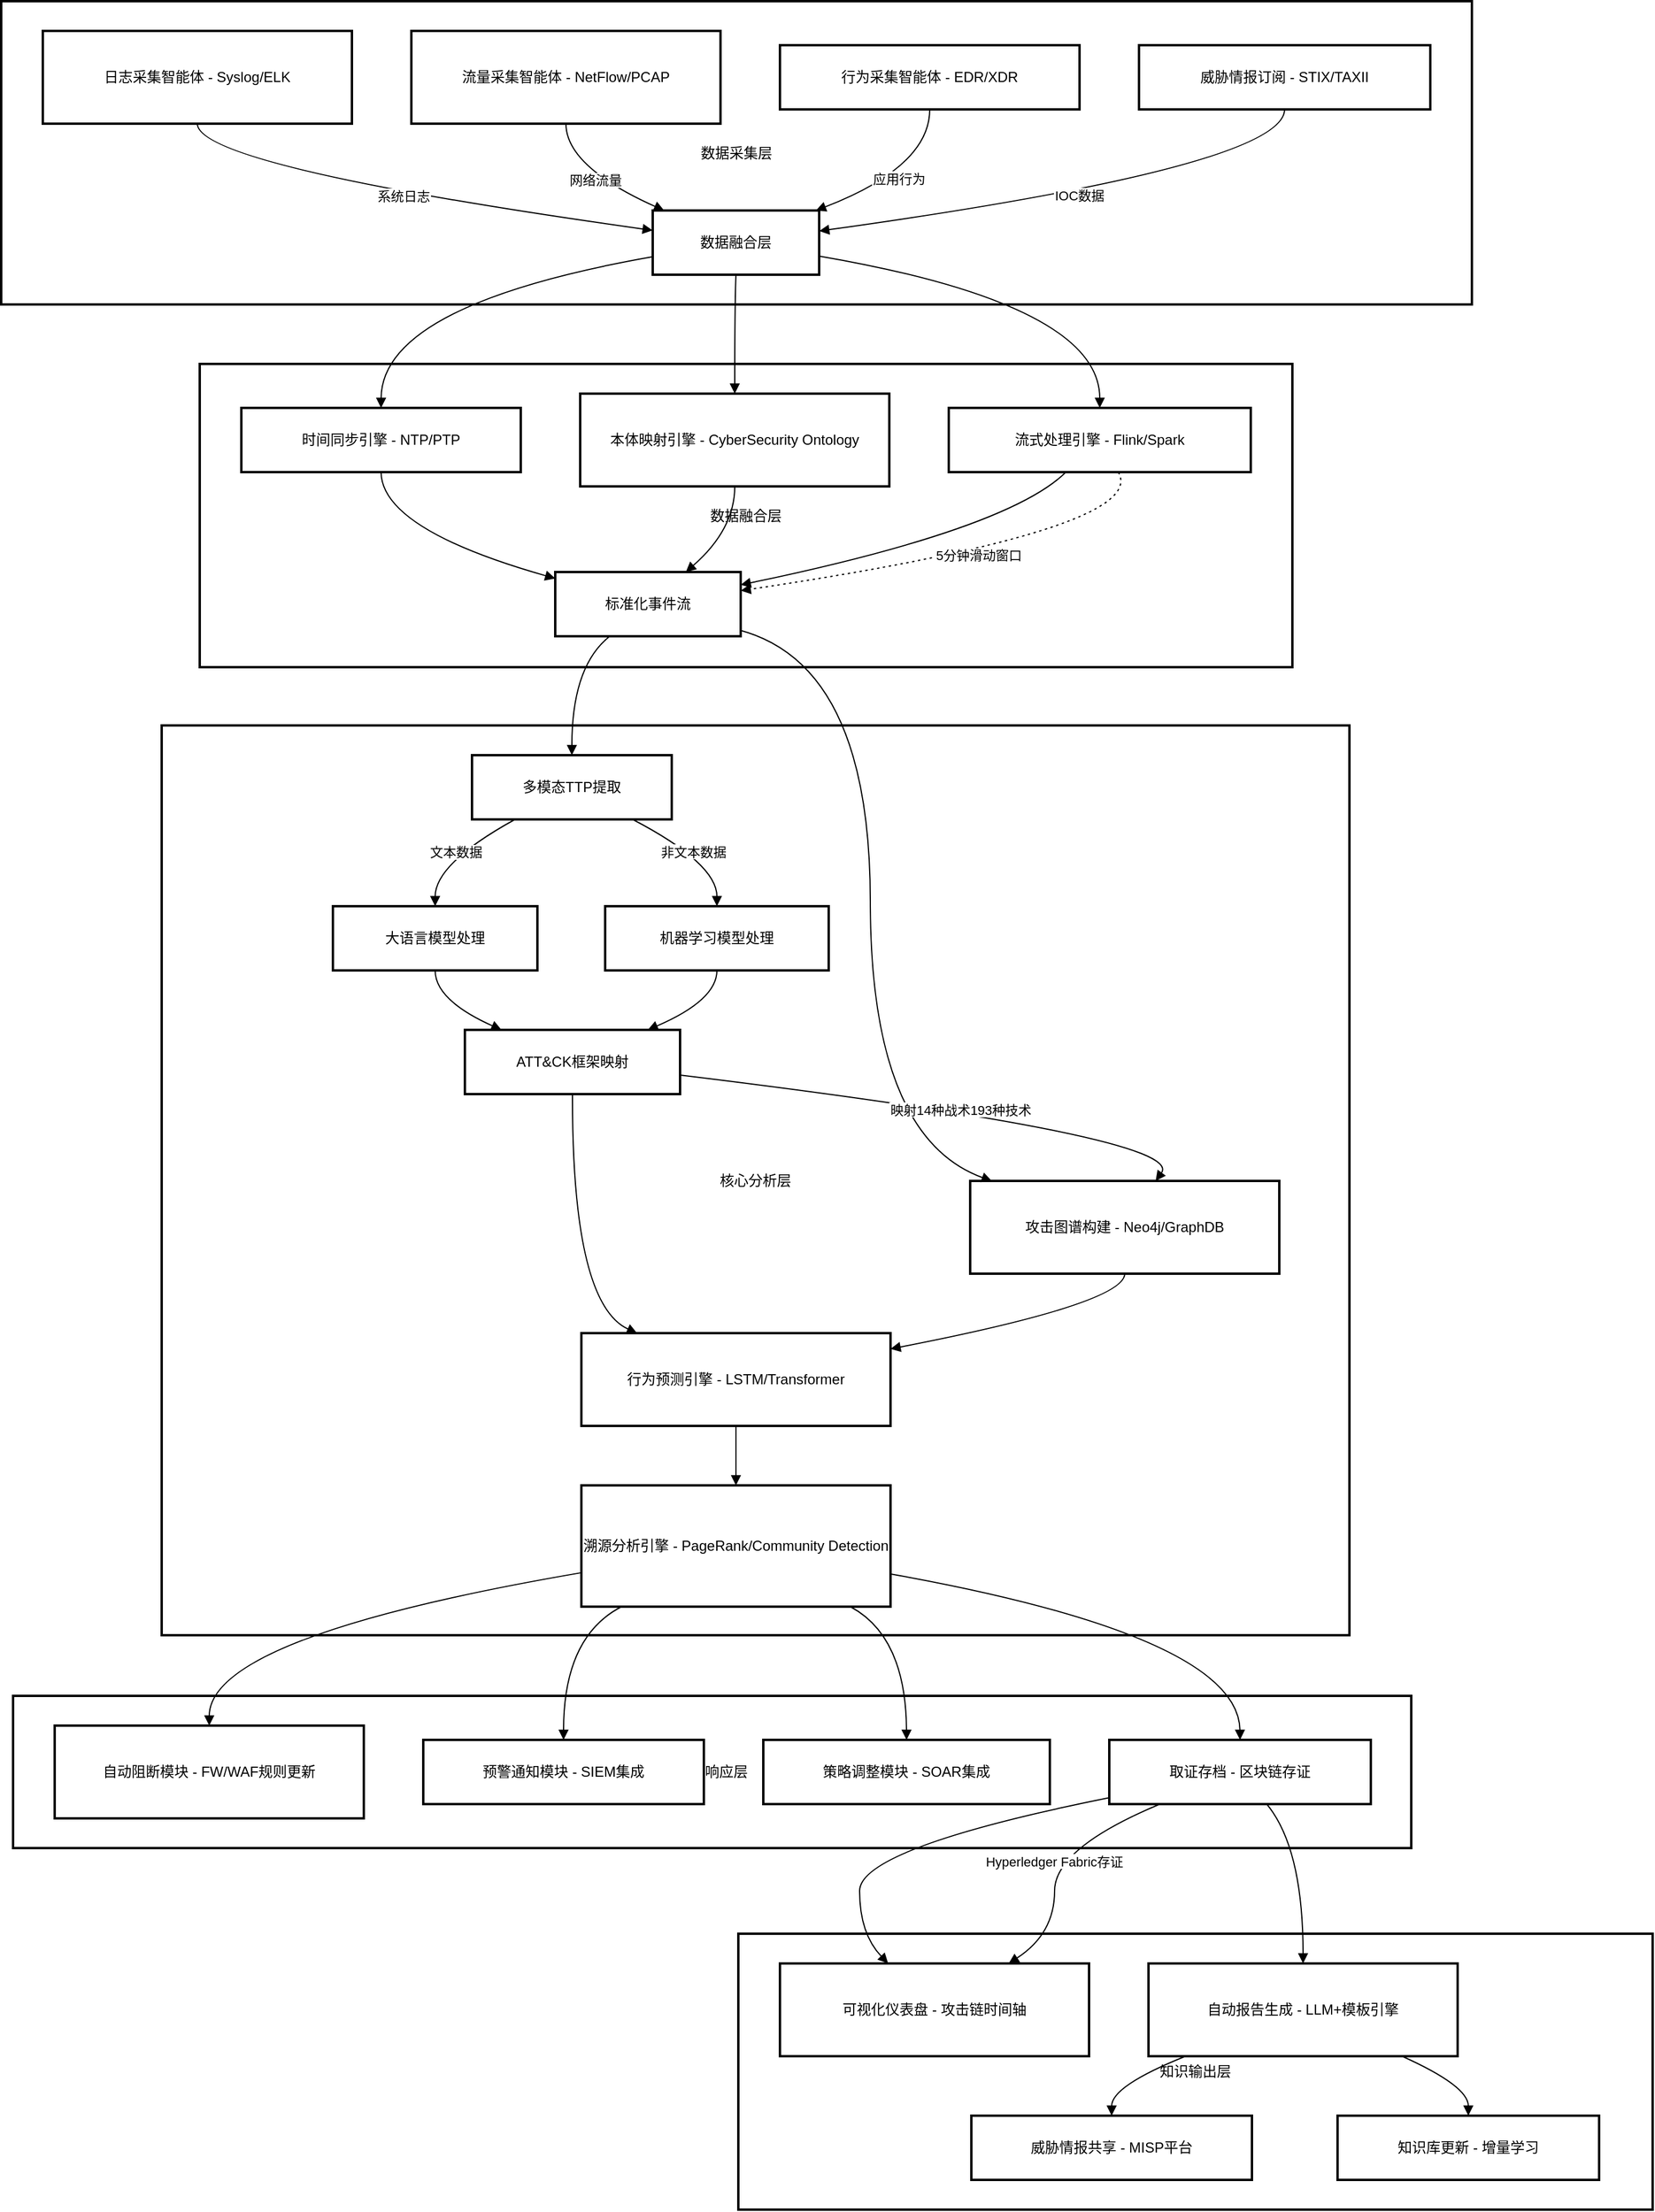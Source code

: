 <mxfile version="26.2.12">
  <diagram name="第 1 页" id="VcLkl0DjtwfKfGCXOayo">
    <mxGraphModel dx="1123" dy="908" grid="1" gridSize="10" guides="1" tooltips="1" connect="1" arrows="1" fold="1" page="1" pageScale="1" pageWidth="827" pageHeight="1169" math="0" shadow="0">
      <root>
        <mxCell id="0" />
        <mxCell id="1" parent="0" />
        <mxCell id="5BGThOlsVbfI0CAh1rRV-1" value="知识输出层" style="whiteSpace=wrap;strokeWidth=2;" vertex="1" parent="1">
          <mxGeometry x="640" y="1645" width="769" height="232" as="geometry" />
        </mxCell>
        <mxCell id="5BGThOlsVbfI0CAh1rRV-2" value="决策响应层" style="whiteSpace=wrap;strokeWidth=2;" vertex="1" parent="1">
          <mxGeometry x="30" y="1445" width="1176" height="128" as="geometry" />
        </mxCell>
        <mxCell id="5BGThOlsVbfI0CAh1rRV-3" value="核心分析层" style="whiteSpace=wrap;strokeWidth=2;" vertex="1" parent="1">
          <mxGeometry x="155" y="629" width="999" height="765" as="geometry" />
        </mxCell>
        <mxCell id="5BGThOlsVbfI0CAh1rRV-4" value="数据融合层" style="whiteSpace=wrap;strokeWidth=2;" vertex="1" parent="1">
          <mxGeometry x="187" y="325" width="919" height="255" as="geometry" />
        </mxCell>
        <mxCell id="5BGThOlsVbfI0CAh1rRV-5" value="数据采集层" style="whiteSpace=wrap;strokeWidth=2;" vertex="1" parent="1">
          <mxGeometry x="20" y="20" width="1237" height="255" as="geometry" />
        </mxCell>
        <mxCell id="5BGThOlsVbfI0CAh1rRV-6" value="日志采集智能体 - Syslog/ELK" style="whiteSpace=wrap;strokeWidth=2;" vertex="1" parent="1">
          <mxGeometry x="55" y="45" width="260" height="78" as="geometry" />
        </mxCell>
        <mxCell id="5BGThOlsVbfI0CAh1rRV-7" value="数据融合层" style="whiteSpace=wrap;strokeWidth=2;" vertex="1" parent="1">
          <mxGeometry x="568" y="196" width="140" height="54" as="geometry" />
        </mxCell>
        <mxCell id="5BGThOlsVbfI0CAh1rRV-8" value="流量采集智能体 - NetFlow/PCAP" style="whiteSpace=wrap;strokeWidth=2;" vertex="1" parent="1">
          <mxGeometry x="365" y="45" width="260" height="78" as="geometry" />
        </mxCell>
        <mxCell id="5BGThOlsVbfI0CAh1rRV-9" value="行为采集智能体 - EDR/XDR" style="whiteSpace=wrap;strokeWidth=2;" vertex="1" parent="1">
          <mxGeometry x="675" y="57" width="252" height="54" as="geometry" />
        </mxCell>
        <mxCell id="5BGThOlsVbfI0CAh1rRV-10" value="威胁情报订阅 - STIX/TAXII" style="whiteSpace=wrap;strokeWidth=2;" vertex="1" parent="1">
          <mxGeometry x="977" y="57" width="245" height="54" as="geometry" />
        </mxCell>
        <mxCell id="5BGThOlsVbfI0CAh1rRV-11" value="时间同步引擎 - NTP/PTP" style="whiteSpace=wrap;strokeWidth=2;" vertex="1" parent="1">
          <mxGeometry x="222" y="362" width="235" height="54" as="geometry" />
        </mxCell>
        <mxCell id="5BGThOlsVbfI0CAh1rRV-12" value="本体映射引擎 - CyberSecurity Ontology" style="whiteSpace=wrap;strokeWidth=2;" vertex="1" parent="1">
          <mxGeometry x="507" y="350" width="260" height="78" as="geometry" />
        </mxCell>
        <mxCell id="5BGThOlsVbfI0CAh1rRV-13" value="流式处理引擎 - Flink/Spark" style="whiteSpace=wrap;strokeWidth=2;" vertex="1" parent="1">
          <mxGeometry x="817" y="362" width="254" height="54" as="geometry" />
        </mxCell>
        <mxCell id="5BGThOlsVbfI0CAh1rRV-14" value="标准化事件流" style="whiteSpace=wrap;strokeWidth=2;" vertex="1" parent="1">
          <mxGeometry x="486" y="500" width="156" height="54" as="geometry" />
        </mxCell>
        <mxCell id="5BGThOlsVbfI0CAh1rRV-15" value="多模态TTP提取" style="whiteSpace=wrap;strokeWidth=2;" vertex="1" parent="1">
          <mxGeometry x="416" y="654" width="168" height="54" as="geometry" />
        </mxCell>
        <mxCell id="5BGThOlsVbfI0CAh1rRV-16" value="大语言模型处理" style="whiteSpace=wrap;strokeWidth=2;" vertex="1" parent="1">
          <mxGeometry x="299" y="781" width="172" height="54" as="geometry" />
        </mxCell>
        <mxCell id="5BGThOlsVbfI0CAh1rRV-17" value="机器学习模型处理" style="whiteSpace=wrap;strokeWidth=2;" vertex="1" parent="1">
          <mxGeometry x="528" y="781" width="188" height="54" as="geometry" />
        </mxCell>
        <mxCell id="5BGThOlsVbfI0CAh1rRV-18" value="ATT&amp;CK框架映射" style="whiteSpace=wrap;strokeWidth=2;" vertex="1" parent="1">
          <mxGeometry x="410" y="885" width="181" height="54" as="geometry" />
        </mxCell>
        <mxCell id="5BGThOlsVbfI0CAh1rRV-19" value="攻击图谱构建 - Neo4j/GraphDB" style="whiteSpace=wrap;strokeWidth=2;" vertex="1" parent="1">
          <mxGeometry x="835" y="1012" width="260" height="78" as="geometry" />
        </mxCell>
        <mxCell id="5BGThOlsVbfI0CAh1rRV-20" value="行为预测引擎 - LSTM/Transformer" style="whiteSpace=wrap;strokeWidth=2;" vertex="1" parent="1">
          <mxGeometry x="508" y="1140" width="260" height="78" as="geometry" />
        </mxCell>
        <mxCell id="5BGThOlsVbfI0CAh1rRV-21" value="溯源分析引擎 - PageRank/Community Detection" style="whiteSpace=wrap;strokeWidth=2;" vertex="1" parent="1">
          <mxGeometry x="508" y="1268" width="260" height="102" as="geometry" />
        </mxCell>
        <mxCell id="5BGThOlsVbfI0CAh1rRV-22" value="自动阻断模块 - FW/WAF规则更新" style="whiteSpace=wrap;strokeWidth=2;" vertex="1" parent="1">
          <mxGeometry x="65" y="1470" width="260" height="78" as="geometry" />
        </mxCell>
        <mxCell id="5BGThOlsVbfI0CAh1rRV-23" value="预警通知模块 - SIEM集成" style="whiteSpace=wrap;strokeWidth=2;" vertex="1" parent="1">
          <mxGeometry x="375" y="1482" width="236" height="54" as="geometry" />
        </mxCell>
        <mxCell id="5BGThOlsVbfI0CAh1rRV-24" value="策略调整模块 - SOAR集成" style="whiteSpace=wrap;strokeWidth=2;" vertex="1" parent="1">
          <mxGeometry x="661" y="1482" width="241" height="54" as="geometry" />
        </mxCell>
        <mxCell id="5BGThOlsVbfI0CAh1rRV-25" value="取证存档 - 区块链存证" style="whiteSpace=wrap;strokeWidth=2;" vertex="1" parent="1">
          <mxGeometry x="952" y="1482" width="220" height="54" as="geometry" />
        </mxCell>
        <mxCell id="5BGThOlsVbfI0CAh1rRV-26" value="可视化仪表盘 - 攻击链时间轴" style="whiteSpace=wrap;strokeWidth=2;" vertex="1" parent="1">
          <mxGeometry x="675" y="1670" width="260" height="78" as="geometry" />
        </mxCell>
        <mxCell id="5BGThOlsVbfI0CAh1rRV-27" value="自动报告生成 - LLM+模板引擎" style="whiteSpace=wrap;strokeWidth=2;" vertex="1" parent="1">
          <mxGeometry x="985" y="1670" width="260" height="78" as="geometry" />
        </mxCell>
        <mxCell id="5BGThOlsVbfI0CAh1rRV-28" value="威胁情报共享 - MISP平台" style="whiteSpace=wrap;strokeWidth=2;" vertex="1" parent="1">
          <mxGeometry x="836" y="1798" width="236" height="54" as="geometry" />
        </mxCell>
        <mxCell id="5BGThOlsVbfI0CAh1rRV-29" value="知识库更新 - 增量学习" style="whiteSpace=wrap;strokeWidth=2;" vertex="1" parent="1">
          <mxGeometry x="1144" y="1798" width="220" height="54" as="geometry" />
        </mxCell>
        <mxCell id="5BGThOlsVbfI0CAh1rRV-30" value="系统日志" style="curved=1;startArrow=none;endArrow=block;exitX=0.5;exitY=1;entryX=0;entryY=0.31;rounded=0;" edge="1" parent="1" source="5BGThOlsVbfI0CAh1rRV-6" target="5BGThOlsVbfI0CAh1rRV-7">
          <mxGeometry relative="1" as="geometry">
            <Array as="points">
              <mxPoint x="185" y="159" />
            </Array>
          </mxGeometry>
        </mxCell>
        <mxCell id="5BGThOlsVbfI0CAh1rRV-31" value="网络流量" style="curved=1;startArrow=none;endArrow=block;exitX=0.5;exitY=1;entryX=0.06;entryY=-0.01;rounded=0;" edge="1" parent="1" source="5BGThOlsVbfI0CAh1rRV-8" target="5BGThOlsVbfI0CAh1rRV-7">
          <mxGeometry relative="1" as="geometry">
            <Array as="points">
              <mxPoint x="495" y="159" />
            </Array>
          </mxGeometry>
        </mxCell>
        <mxCell id="5BGThOlsVbfI0CAh1rRV-32" value="应用行为" style="curved=1;startArrow=none;endArrow=block;exitX=0.5;exitY=1;entryX=0.99;entryY=-0.01;rounded=0;" edge="1" parent="1" source="5BGThOlsVbfI0CAh1rRV-9" target="5BGThOlsVbfI0CAh1rRV-7">
          <mxGeometry relative="1" as="geometry">
            <Array as="points">
              <mxPoint x="801" y="159" />
            </Array>
          </mxGeometry>
        </mxCell>
        <mxCell id="5BGThOlsVbfI0CAh1rRV-33" value="IOC数据" style="curved=1;startArrow=none;endArrow=block;exitX=0.5;exitY=1;entryX=1;entryY=0.32;rounded=0;" edge="1" parent="1" source="5BGThOlsVbfI0CAh1rRV-10" target="5BGThOlsVbfI0CAh1rRV-7">
          <mxGeometry relative="1" as="geometry">
            <Array as="points">
              <mxPoint x="1099" y="159" />
            </Array>
          </mxGeometry>
        </mxCell>
        <mxCell id="5BGThOlsVbfI0CAh1rRV-34" value="" style="curved=1;startArrow=none;endArrow=block;exitX=0;exitY=0.72;entryX=0.5;entryY=-0.01;rounded=0;" edge="1" parent="1" source="5BGThOlsVbfI0CAh1rRV-7" target="5BGThOlsVbfI0CAh1rRV-11">
          <mxGeometry relative="1" as="geometry">
            <Array as="points">
              <mxPoint x="340" y="275" />
            </Array>
          </mxGeometry>
        </mxCell>
        <mxCell id="5BGThOlsVbfI0CAh1rRV-35" value="" style="curved=1;startArrow=none;endArrow=block;exitX=0.5;exitY=0.99;entryX=0.5;entryY=0;rounded=0;" edge="1" parent="1" source="5BGThOlsVbfI0CAh1rRV-7" target="5BGThOlsVbfI0CAh1rRV-12">
          <mxGeometry relative="1" as="geometry">
            <Array as="points">
              <mxPoint x="637" y="275" />
            </Array>
          </mxGeometry>
        </mxCell>
        <mxCell id="5BGThOlsVbfI0CAh1rRV-36" value="" style="curved=1;startArrow=none;endArrow=block;exitX=1;exitY=0.71;entryX=0.5;entryY=-0.01;rounded=0;" edge="1" parent="1" source="5BGThOlsVbfI0CAh1rRV-7" target="5BGThOlsVbfI0CAh1rRV-13">
          <mxGeometry relative="1" as="geometry">
            <Array as="points">
              <mxPoint x="944" y="275" />
            </Array>
          </mxGeometry>
        </mxCell>
        <mxCell id="5BGThOlsVbfI0CAh1rRV-37" value="" style="curved=1;startArrow=none;endArrow=block;exitX=0.5;exitY=0.99;entryX=0;entryY=0.1;rounded=0;" edge="1" parent="1" source="5BGThOlsVbfI0CAh1rRV-11" target="5BGThOlsVbfI0CAh1rRV-14">
          <mxGeometry relative="1" as="geometry">
            <Array as="points">
              <mxPoint x="340" y="464" />
            </Array>
          </mxGeometry>
        </mxCell>
        <mxCell id="5BGThOlsVbfI0CAh1rRV-38" value="" style="curved=1;startArrow=none;endArrow=block;exitX=0.5;exitY=1;entryX=0.7;entryY=0.01;rounded=0;" edge="1" parent="1" source="5BGThOlsVbfI0CAh1rRV-12" target="5BGThOlsVbfI0CAh1rRV-14">
          <mxGeometry relative="1" as="geometry">
            <Array as="points">
              <mxPoint x="637" y="464" />
            </Array>
          </mxGeometry>
        </mxCell>
        <mxCell id="5BGThOlsVbfI0CAh1rRV-39" value="" style="curved=1;startArrow=none;endArrow=block;exitX=0.39;exitY=0.99;entryX=1;entryY=0.2;rounded=0;" edge="1" parent="1" source="5BGThOlsVbfI0CAh1rRV-13" target="5BGThOlsVbfI0CAh1rRV-14">
          <mxGeometry relative="1" as="geometry">
            <Array as="points">
              <mxPoint x="867" y="464" />
            </Array>
          </mxGeometry>
        </mxCell>
        <mxCell id="5BGThOlsVbfI0CAh1rRV-40" value="" style="curved=1;startArrow=none;endArrow=block;exitX=0.29;exitY=1.01;entryX=0.5;entryY=0.01;rounded=0;" edge="1" parent="1" source="5BGThOlsVbfI0CAh1rRV-14" target="5BGThOlsVbfI0CAh1rRV-15">
          <mxGeometry relative="1" as="geometry">
            <Array as="points">
              <mxPoint x="500" y="579" />
            </Array>
          </mxGeometry>
        </mxCell>
        <mxCell id="5BGThOlsVbfI0CAh1rRV-41" value="文本数据" style="curved=1;startArrow=none;endArrow=block;exitX=0.21;exitY=1.01;entryX=0.5;entryY=0;rounded=0;" edge="1" parent="1" source="5BGThOlsVbfI0CAh1rRV-15" target="5BGThOlsVbfI0CAh1rRV-16">
          <mxGeometry relative="1" as="geometry">
            <Array as="points">
              <mxPoint x="385" y="745" />
            </Array>
          </mxGeometry>
        </mxCell>
        <mxCell id="5BGThOlsVbfI0CAh1rRV-42" value="非文本数据" style="curved=1;startArrow=none;endArrow=block;exitX=0.81;exitY=1.01;entryX=0.5;entryY=0;rounded=0;" edge="1" parent="1" source="5BGThOlsVbfI0CAh1rRV-15" target="5BGThOlsVbfI0CAh1rRV-17">
          <mxGeometry relative="1" as="geometry">
            <Array as="points">
              <mxPoint x="622" y="745" />
            </Array>
          </mxGeometry>
        </mxCell>
        <mxCell id="5BGThOlsVbfI0CAh1rRV-43" value="" style="curved=1;startArrow=none;endArrow=block;exitX=0.5;exitY=1;entryX=0.17;entryY=0;rounded=0;" edge="1" parent="1" source="5BGThOlsVbfI0CAh1rRV-16" target="5BGThOlsVbfI0CAh1rRV-18">
          <mxGeometry relative="1" as="geometry">
            <Array as="points">
              <mxPoint x="385" y="860" />
            </Array>
          </mxGeometry>
        </mxCell>
        <mxCell id="5BGThOlsVbfI0CAh1rRV-44" value="" style="curved=1;startArrow=none;endArrow=block;exitX=0.5;exitY=1;entryX=0.85;entryY=0;rounded=0;" edge="1" parent="1" source="5BGThOlsVbfI0CAh1rRV-17" target="5BGThOlsVbfI0CAh1rRV-18">
          <mxGeometry relative="1" as="geometry">
            <Array as="points">
              <mxPoint x="622" y="860" />
            </Array>
          </mxGeometry>
        </mxCell>
        <mxCell id="5BGThOlsVbfI0CAh1rRV-45" value="" style="curved=1;startArrow=none;endArrow=block;exitX=1;exitY=0.91;entryX=0.07;entryY=0;rounded=0;" edge="1" parent="1" source="5BGThOlsVbfI0CAh1rRV-14" target="5BGThOlsVbfI0CAh1rRV-19">
          <mxGeometry relative="1" as="geometry">
            <Array as="points">
              <mxPoint x="751" y="579" />
              <mxPoint x="751" y="975" />
            </Array>
          </mxGeometry>
        </mxCell>
        <mxCell id="5BGThOlsVbfI0CAh1rRV-46" value="" style="curved=1;startArrow=none;endArrow=block;exitX=0.5;exitY=1;entryX=0.18;entryY=0;rounded=0;" edge="1" parent="1" source="5BGThOlsVbfI0CAh1rRV-18" target="5BGThOlsVbfI0CAh1rRV-20">
          <mxGeometry relative="1" as="geometry">
            <Array as="points">
              <mxPoint x="500" y="1115" />
            </Array>
          </mxGeometry>
        </mxCell>
        <mxCell id="5BGThOlsVbfI0CAh1rRV-47" value="" style="curved=1;startArrow=none;endArrow=block;exitX=0.5;exitY=1;entryX=1;entryY=0.17;rounded=0;" edge="1" parent="1" source="5BGThOlsVbfI0CAh1rRV-19" target="5BGThOlsVbfI0CAh1rRV-20">
          <mxGeometry relative="1" as="geometry">
            <Array as="points">
              <mxPoint x="965" y="1115" />
            </Array>
          </mxGeometry>
        </mxCell>
        <mxCell id="5BGThOlsVbfI0CAh1rRV-48" value="" style="curved=1;startArrow=none;endArrow=block;exitX=0.5;exitY=1;entryX=0.5;entryY=0;rounded=0;" edge="1" parent="1" source="5BGThOlsVbfI0CAh1rRV-20" target="5BGThOlsVbfI0CAh1rRV-21">
          <mxGeometry relative="1" as="geometry">
            <Array as="points" />
          </mxGeometry>
        </mxCell>
        <mxCell id="5BGThOlsVbfI0CAh1rRV-49" value="" style="curved=1;startArrow=none;endArrow=block;exitX=0;exitY=0.72;entryX=0.5;entryY=0;rounded=0;" edge="1" parent="1" source="5BGThOlsVbfI0CAh1rRV-21" target="5BGThOlsVbfI0CAh1rRV-22">
          <mxGeometry relative="1" as="geometry">
            <Array as="points">
              <mxPoint x="195" y="1395" />
            </Array>
          </mxGeometry>
        </mxCell>
        <mxCell id="5BGThOlsVbfI0CAh1rRV-50" value="" style="curved=1;startArrow=none;endArrow=block;exitX=0.13;exitY=1;entryX=0.5;entryY=-0.01;rounded=0;" edge="1" parent="1" source="5BGThOlsVbfI0CAh1rRV-21" target="5BGThOlsVbfI0CAh1rRV-23">
          <mxGeometry relative="1" as="geometry">
            <Array as="points">
              <mxPoint x="493" y="1395" />
            </Array>
          </mxGeometry>
        </mxCell>
        <mxCell id="5BGThOlsVbfI0CAh1rRV-51" value="" style="curved=1;startArrow=none;endArrow=block;exitX=0.87;exitY=1;entryX=0.5;entryY=-0.01;rounded=0;" edge="1" parent="1" source="5BGThOlsVbfI0CAh1rRV-21" target="5BGThOlsVbfI0CAh1rRV-24">
          <mxGeometry relative="1" as="geometry">
            <Array as="points">
              <mxPoint x="781" y="1395" />
            </Array>
          </mxGeometry>
        </mxCell>
        <mxCell id="5BGThOlsVbfI0CAh1rRV-52" value="" style="curved=1;startArrow=none;endArrow=block;exitX=1;exitY=0.73;entryX=0.5;entryY=-0.01;rounded=0;" edge="1" parent="1" source="5BGThOlsVbfI0CAh1rRV-21" target="5BGThOlsVbfI0CAh1rRV-25">
          <mxGeometry relative="1" as="geometry">
            <Array as="points">
              <mxPoint x="1061" y="1395" />
            </Array>
          </mxGeometry>
        </mxCell>
        <mxCell id="5BGThOlsVbfI0CAh1rRV-53" value="" style="curved=1;startArrow=none;endArrow=block;exitX=0;exitY=0.9;entryX=0.35;entryY=0;rounded=0;" edge="1" parent="1" source="5BGThOlsVbfI0CAh1rRV-25" target="5BGThOlsVbfI0CAh1rRV-26">
          <mxGeometry relative="1" as="geometry">
            <Array as="points">
              <mxPoint x="742" y="1573" />
              <mxPoint x="742" y="1645" />
            </Array>
          </mxGeometry>
        </mxCell>
        <mxCell id="5BGThOlsVbfI0CAh1rRV-54" value="" style="curved=1;startArrow=none;endArrow=block;exitX=0.6;exitY=0.99;entryX=0.5;entryY=0;rounded=0;" edge="1" parent="1" source="5BGThOlsVbfI0CAh1rRV-25" target="5BGThOlsVbfI0CAh1rRV-27">
          <mxGeometry relative="1" as="geometry">
            <Array as="points">
              <mxPoint x="1115" y="1573" />
            </Array>
          </mxGeometry>
        </mxCell>
        <mxCell id="5BGThOlsVbfI0CAh1rRV-55" value="" style="curved=1;startArrow=none;endArrow=block;exitX=0.12;exitY=1;entryX=0.5;entryY=0.01;rounded=0;" edge="1" parent="1" source="5BGThOlsVbfI0CAh1rRV-27" target="5BGThOlsVbfI0CAh1rRV-28">
          <mxGeometry relative="1" as="geometry">
            <Array as="points">
              <mxPoint x="954" y="1773" />
            </Array>
          </mxGeometry>
        </mxCell>
        <mxCell id="5BGThOlsVbfI0CAh1rRV-56" value="" style="curved=1;startArrow=none;endArrow=block;exitX=0.82;exitY=1;entryX=0.5;entryY=0.01;rounded=0;" edge="1" parent="1" source="5BGThOlsVbfI0CAh1rRV-27" target="5BGThOlsVbfI0CAh1rRV-29">
          <mxGeometry relative="1" as="geometry">
            <Array as="points">
              <mxPoint x="1254" y="1773" />
            </Array>
          </mxGeometry>
        </mxCell>
        <mxCell id="5BGThOlsVbfI0CAh1rRV-57" value="5分钟滑动窗口" style="curved=1;dashed=1;dashPattern=2 3;startArrow=none;endArrow=block;exitX=0.56;exitY=0.99;entryX=1;entryY=0.29;rounded=0;" edge="1" parent="1" source="5BGThOlsVbfI0CAh1rRV-13" target="5BGThOlsVbfI0CAh1rRV-14">
          <mxGeometry relative="1" as="geometry">
            <Array as="points">
              <mxPoint x="988" y="464" />
            </Array>
          </mxGeometry>
        </mxCell>
        <mxCell id="5BGThOlsVbfI0CAh1rRV-58" value="映射14种战术193种技术" style="curved=1;startArrow=none;endArrow=block;exitX=0.99;exitY=0.7;entryX=0.6;entryY=0;rounded=0;" edge="1" parent="1" source="5BGThOlsVbfI0CAh1rRV-18" target="5BGThOlsVbfI0CAh1rRV-19">
          <mxGeometry relative="1" as="geometry">
            <Array as="points">
              <mxPoint x="1018" y="975" />
            </Array>
          </mxGeometry>
        </mxCell>
        <mxCell id="5BGThOlsVbfI0CAh1rRV-59" value="Hyperledger Fabric存证" style="curved=1;startArrow=none;endArrow=block;exitX=0.2;exitY=0.99;entryX=0.74;entryY=0;rounded=0;" edge="1" parent="1" source="5BGThOlsVbfI0CAh1rRV-25" target="5BGThOlsVbfI0CAh1rRV-26">
          <mxGeometry relative="1" as="geometry">
            <Array as="points">
              <mxPoint x="906" y="1573" />
              <mxPoint x="906" y="1645" />
            </Array>
          </mxGeometry>
        </mxCell>
      </root>
    </mxGraphModel>
  </diagram>
</mxfile>
